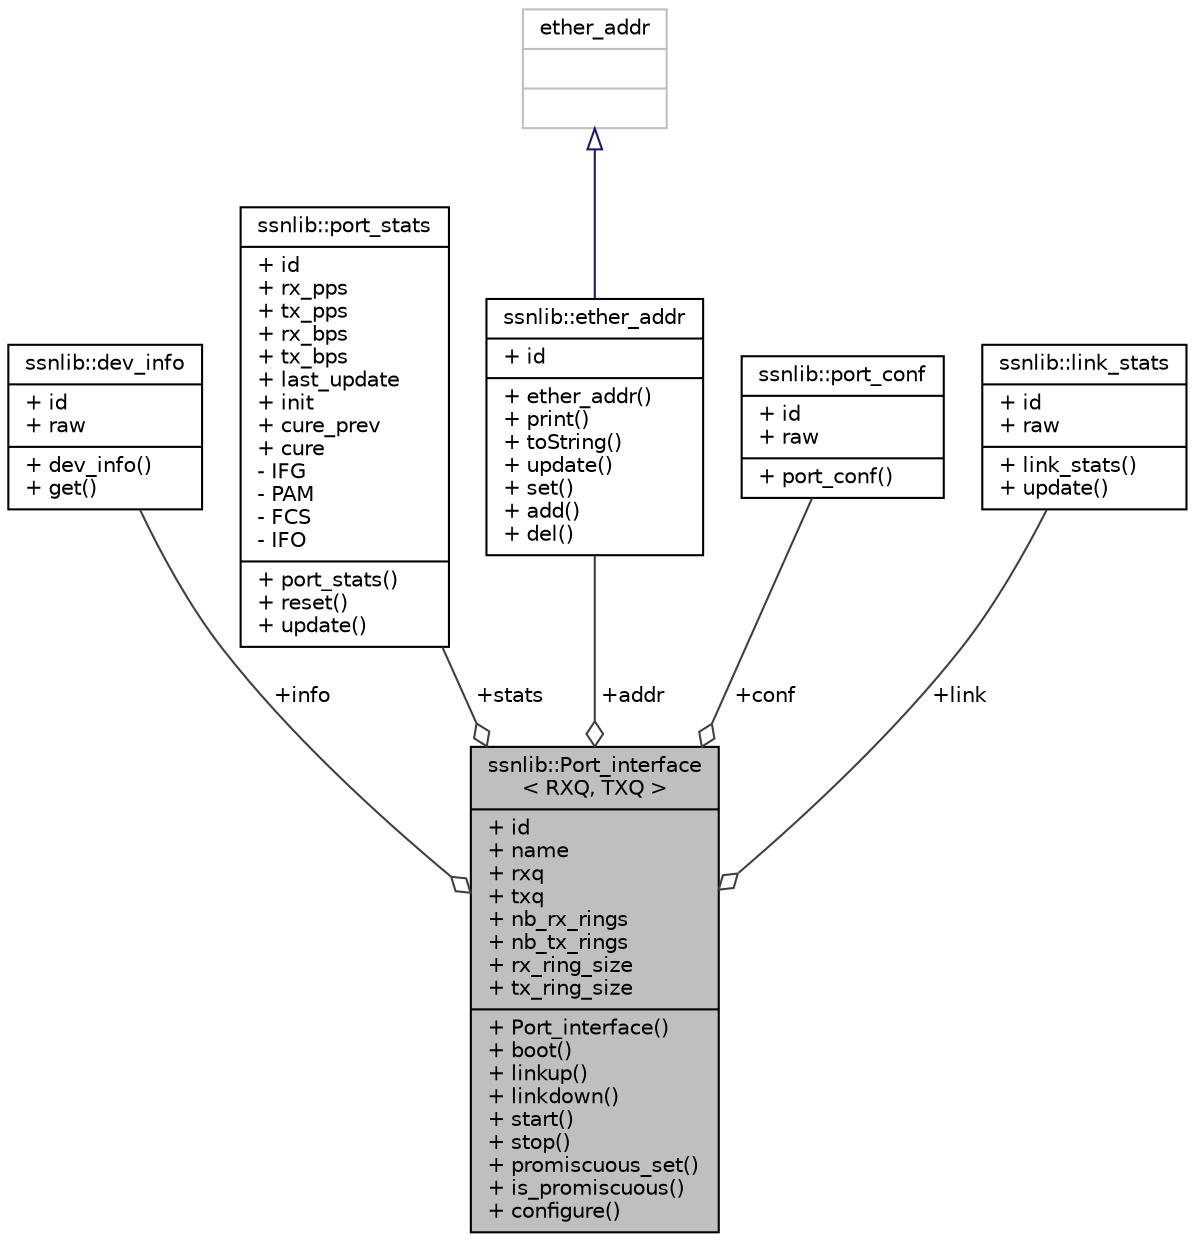 digraph "ssnlib::Port_interface&lt; RXQ, TXQ &gt;"
{
  edge [fontname="Helvetica",fontsize="10",labelfontname="Helvetica",labelfontsize="10"];
  node [fontname="Helvetica",fontsize="10",shape=record];
  Node1 [label="{ssnlib::Port_interface\l\< RXQ, TXQ \>\n|+ id\l+ name\l+ rxq\l+ txq\l+ nb_rx_rings\l+ nb_tx_rings\l+ rx_ring_size\l+ tx_ring_size\l|+ Port_interface()\l+ boot()\l+ linkup()\l+ linkdown()\l+ start()\l+ stop()\l+ promiscuous_set()\l+ is_promiscuous()\l+ configure()\l}",height=0.2,width=0.4,color="black", fillcolor="grey75", style="filled", fontcolor="black"];
  Node2 -> Node1 [color="grey25",fontsize="10",style="solid",label=" +info" ,arrowhead="odiamond",fontname="Helvetica"];
  Node2 [label="{ssnlib::dev_info\n|+ id\l+ raw\l|+ dev_info()\l+ get()\l}",height=0.2,width=0.4,color="black", fillcolor="white", style="filled",URL="$classssnlib_1_1dev__info.html"];
  Node3 -> Node1 [color="grey25",fontsize="10",style="solid",label=" +stats" ,arrowhead="odiamond",fontname="Helvetica"];
  Node3 [label="{ssnlib::port_stats\n|+ id\l+ rx_pps\l+ tx_pps\l+ rx_bps\l+ tx_bps\l+ last_update\l+ init\l+ cure_prev\l+ cure\l- IFG\l- PAM\l- FCS\l- IFO\l|+ port_stats()\l+ reset()\l+ update()\l}",height=0.2,width=0.4,color="black", fillcolor="white", style="filled",URL="$classssnlib_1_1port__stats.html"];
  Node4 -> Node1 [color="grey25",fontsize="10",style="solid",label=" +addr" ,arrowhead="odiamond",fontname="Helvetica"];
  Node4 [label="{ssnlib::ether_addr\n|+ id\l|+ ether_addr()\l+ print()\l+ toString()\l+ update()\l+ set()\l+ add()\l+ del()\l}",height=0.2,width=0.4,color="black", fillcolor="white", style="filled",URL="$classssnlib_1_1ether__addr.html"];
  Node5 -> Node4 [dir="back",color="midnightblue",fontsize="10",style="solid",arrowtail="onormal",fontname="Helvetica"];
  Node5 [label="{ether_addr\n||}",height=0.2,width=0.4,color="grey75", fillcolor="white", style="filled"];
  Node6 -> Node1 [color="grey25",fontsize="10",style="solid",label=" +conf" ,arrowhead="odiamond",fontname="Helvetica"];
  Node6 [label="{ssnlib::port_conf\n|+ id\l+ raw\l|+ port_conf()\l}",height=0.2,width=0.4,color="black", fillcolor="white", style="filled",URL="$classssnlib_1_1port__conf.html"];
  Node7 -> Node1 [color="grey25",fontsize="10",style="solid",label=" +link" ,arrowhead="odiamond",fontname="Helvetica"];
  Node7 [label="{ssnlib::link_stats\n|+ id\l+ raw\l|+ link_stats()\l+ update()\l}",height=0.2,width=0.4,color="black", fillcolor="white", style="filled",URL="$classssnlib_1_1link__stats.html"];
}
